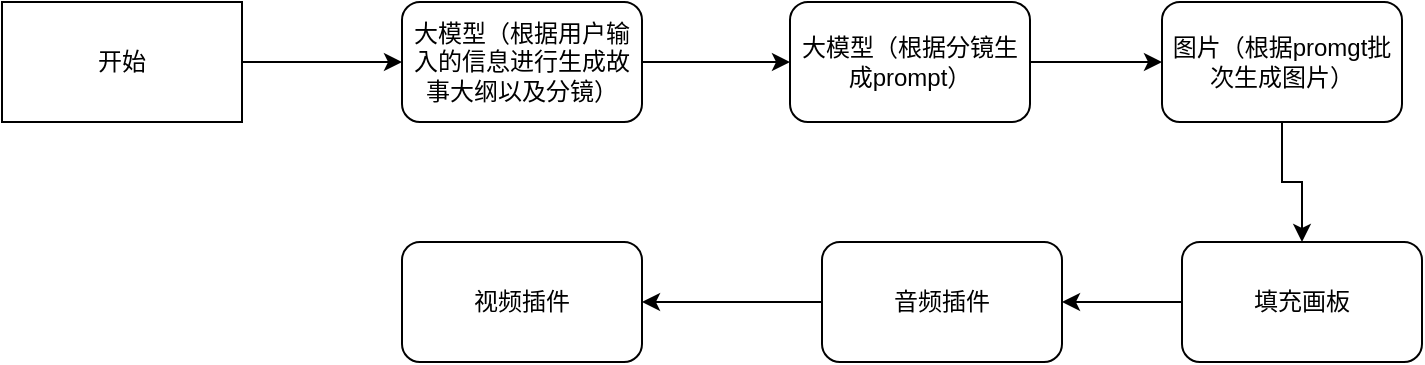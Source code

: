 <mxfile version="26.0.11">
  <diagram name="第 1 页" id="09UnbkyMgvgjwXnNTL9e">
    <mxGraphModel dx="1666" dy="755" grid="1" gridSize="10" guides="1" tooltips="1" connect="1" arrows="1" fold="1" page="1" pageScale="1" pageWidth="827" pageHeight="1169" math="0" shadow="0">
      <root>
        <mxCell id="0" />
        <mxCell id="1" parent="0" />
        <mxCell id="uyNnBXR-f7mRZnFHURZX-3" value="" style="edgeStyle=orthogonalEdgeStyle;rounded=0;orthogonalLoop=1;jettySize=auto;html=1;" edge="1" parent="1" source="uyNnBXR-f7mRZnFHURZX-1">
          <mxGeometry relative="1" as="geometry">
            <mxPoint x="220" y="200" as="targetPoint" />
          </mxGeometry>
        </mxCell>
        <mxCell id="uyNnBXR-f7mRZnFHURZX-1" value="开始" style="rounded=0;whiteSpace=wrap;html=1;" vertex="1" parent="1">
          <mxGeometry x="20" y="170" width="120" height="60" as="geometry" />
        </mxCell>
        <mxCell id="uyNnBXR-f7mRZnFHURZX-6" style="edgeStyle=orthogonalEdgeStyle;rounded=0;orthogonalLoop=1;jettySize=auto;html=1;exitX=1;exitY=0.5;exitDx=0;exitDy=0;" edge="1" parent="1" source="uyNnBXR-f7mRZnFHURZX-4" target="uyNnBXR-f7mRZnFHURZX-5">
          <mxGeometry relative="1" as="geometry" />
        </mxCell>
        <mxCell id="uyNnBXR-f7mRZnFHURZX-4" value="大模型（根据用户输入的信息进行生成故事大纲以及分镜）" style="rounded=1;whiteSpace=wrap;html=1;" vertex="1" parent="1">
          <mxGeometry x="220" y="170" width="120" height="60" as="geometry" />
        </mxCell>
        <mxCell id="uyNnBXR-f7mRZnFHURZX-8" style="edgeStyle=orthogonalEdgeStyle;rounded=0;orthogonalLoop=1;jettySize=auto;html=1;exitX=1;exitY=0.5;exitDx=0;exitDy=0;" edge="1" parent="1" source="uyNnBXR-f7mRZnFHURZX-5" target="uyNnBXR-f7mRZnFHURZX-7">
          <mxGeometry relative="1" as="geometry" />
        </mxCell>
        <mxCell id="uyNnBXR-f7mRZnFHURZX-5" value="大模型（根据分镜生成prompt）" style="rounded=1;whiteSpace=wrap;html=1;" vertex="1" parent="1">
          <mxGeometry x="414" y="170" width="120" height="60" as="geometry" />
        </mxCell>
        <mxCell id="uyNnBXR-f7mRZnFHURZX-12" style="edgeStyle=orthogonalEdgeStyle;rounded=0;orthogonalLoop=1;jettySize=auto;html=1;exitX=0.5;exitY=1;exitDx=0;exitDy=0;" edge="1" parent="1" source="uyNnBXR-f7mRZnFHURZX-7" target="uyNnBXR-f7mRZnFHURZX-9">
          <mxGeometry relative="1" as="geometry" />
        </mxCell>
        <mxCell id="uyNnBXR-f7mRZnFHURZX-7" value="图片（根据promgt批次生成图片）" style="rounded=1;whiteSpace=wrap;html=1;" vertex="1" parent="1">
          <mxGeometry x="600" y="170" width="120" height="60" as="geometry" />
        </mxCell>
        <mxCell id="uyNnBXR-f7mRZnFHURZX-13" style="edgeStyle=orthogonalEdgeStyle;rounded=0;orthogonalLoop=1;jettySize=auto;html=1;exitX=0;exitY=0.5;exitDx=0;exitDy=0;" edge="1" parent="1" source="uyNnBXR-f7mRZnFHURZX-9" target="uyNnBXR-f7mRZnFHURZX-10">
          <mxGeometry relative="1" as="geometry" />
        </mxCell>
        <mxCell id="uyNnBXR-f7mRZnFHURZX-9" value="填充画板" style="rounded=1;whiteSpace=wrap;html=1;" vertex="1" parent="1">
          <mxGeometry x="610" y="290" width="120" height="60" as="geometry" />
        </mxCell>
        <mxCell id="uyNnBXR-f7mRZnFHURZX-14" style="edgeStyle=orthogonalEdgeStyle;rounded=0;orthogonalLoop=1;jettySize=auto;html=1;exitX=0;exitY=0.5;exitDx=0;exitDy=0;" edge="1" parent="1" source="uyNnBXR-f7mRZnFHURZX-10" target="uyNnBXR-f7mRZnFHURZX-11">
          <mxGeometry relative="1" as="geometry" />
        </mxCell>
        <mxCell id="uyNnBXR-f7mRZnFHURZX-10" value="音频插件" style="rounded=1;whiteSpace=wrap;html=1;" vertex="1" parent="1">
          <mxGeometry x="430" y="290" width="120" height="60" as="geometry" />
        </mxCell>
        <mxCell id="uyNnBXR-f7mRZnFHURZX-11" value="视频插件" style="rounded=1;whiteSpace=wrap;html=1;" vertex="1" parent="1">
          <mxGeometry x="220" y="290" width="120" height="60" as="geometry" />
        </mxCell>
      </root>
    </mxGraphModel>
  </diagram>
</mxfile>
